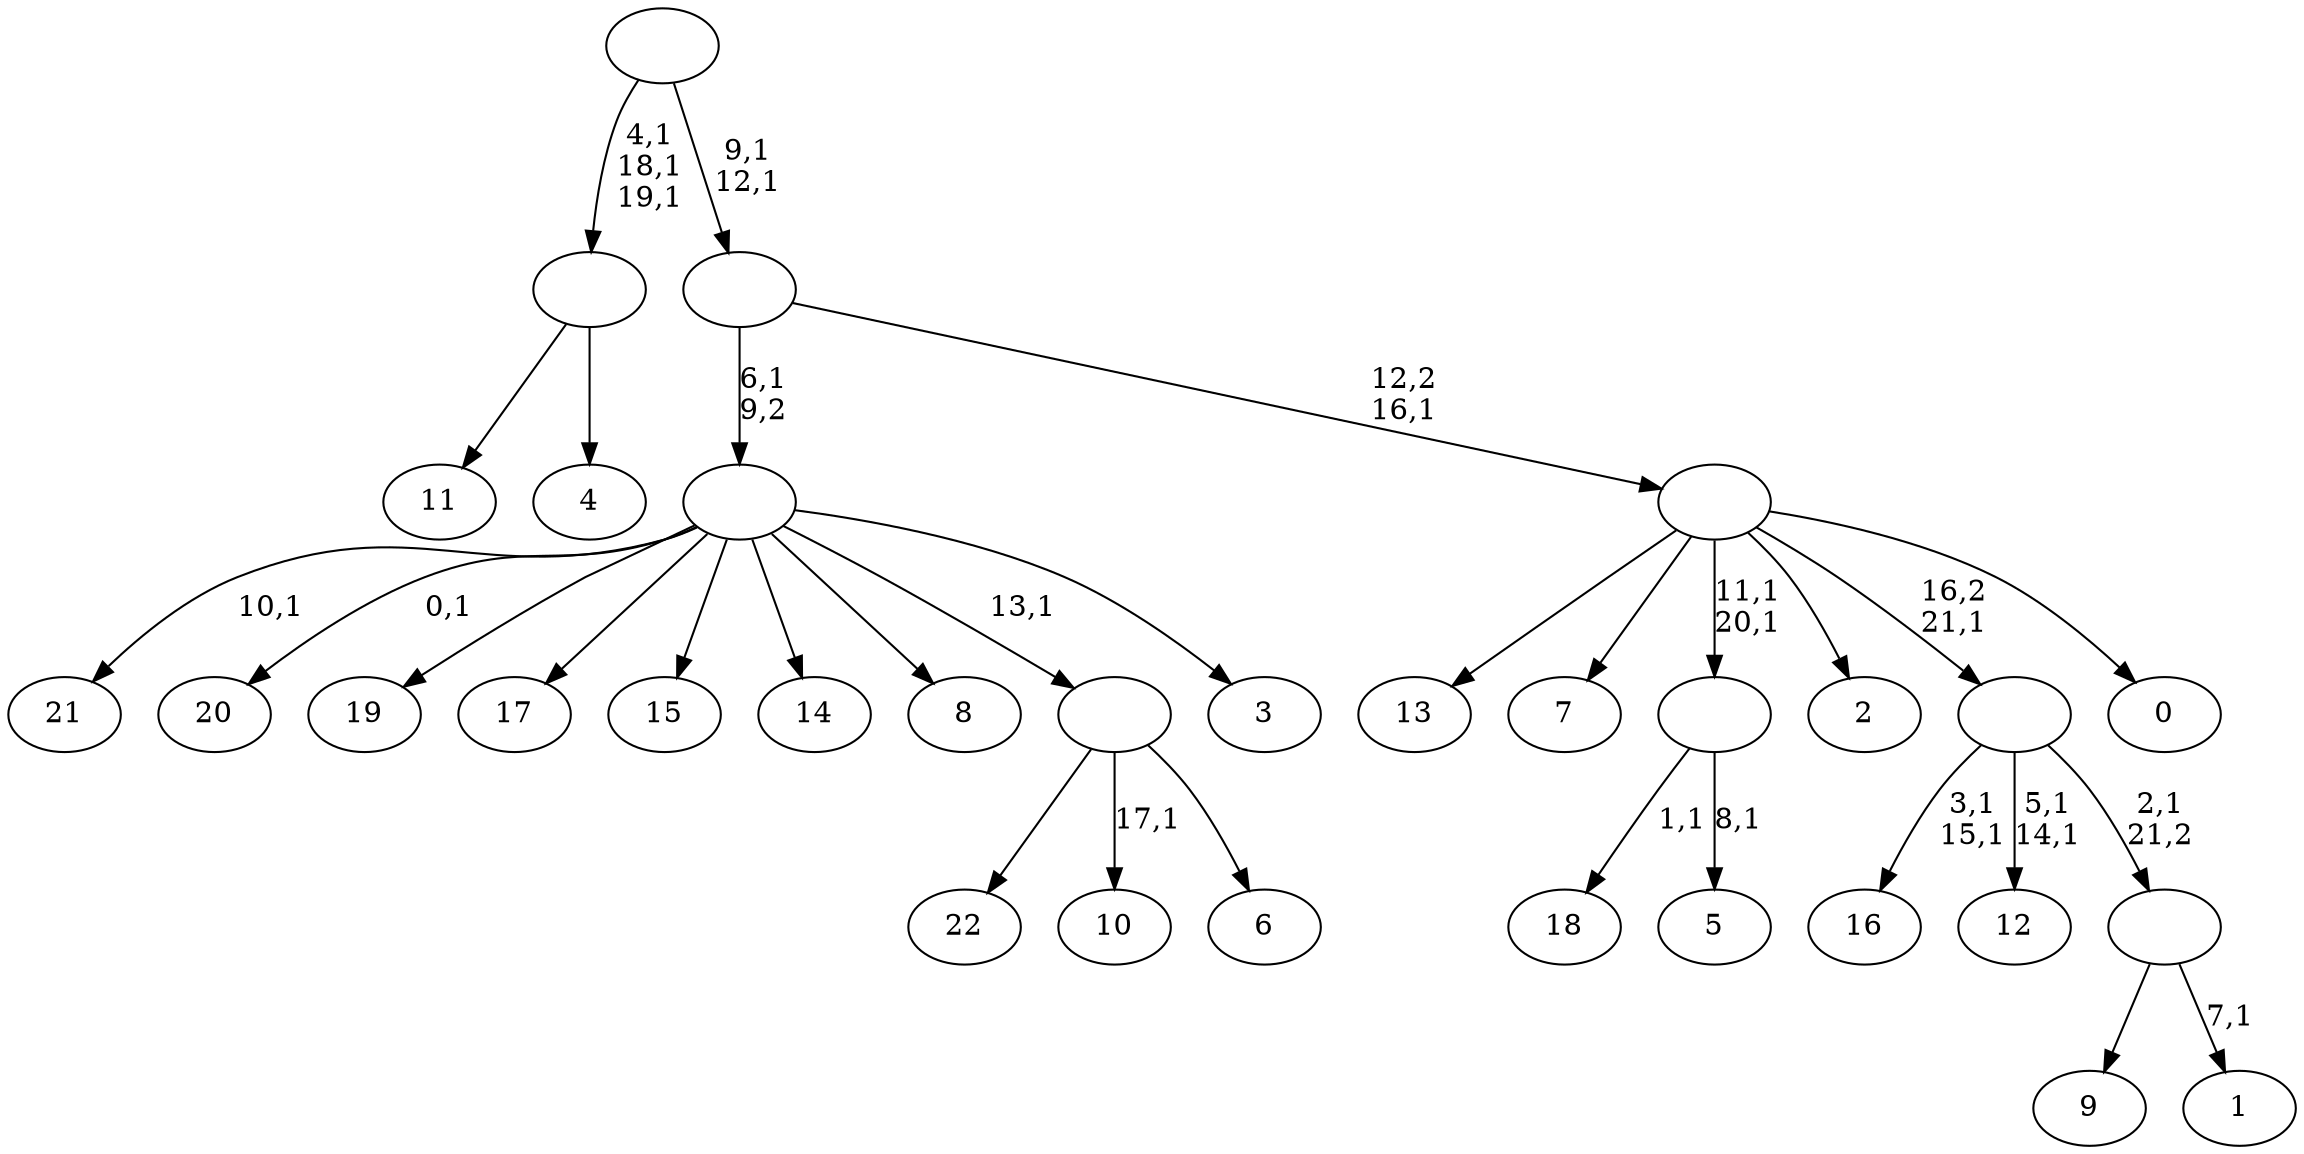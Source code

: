 digraph T {
	45 [label="22"]
	44 [label="21"]
	42 [label="20"]
	40 [label="19"]
	39 [label="18"]
	37 [label="17"]
	36 [label="16"]
	33 [label="15"]
	32 [label="14"]
	31 [label="13"]
	30 [label="12"]
	27 [label="11"]
	26 [label="10"]
	24 [label="9"]
	23 [label="8"]
	22 [label="7"]
	21 [label="6"]
	20 [label=""]
	19 [label="5"]
	17 [label=""]
	15 [label="4"]
	14 [label=""]
	11 [label="3"]
	10 [label=""]
	9 [label="2"]
	8 [label="1"]
	6 [label=""]
	5 [label=""]
	4 [label="0"]
	3 [label=""]
	2 [label=""]
	0 [label=""]
	20 -> 26 [label="17,1"]
	20 -> 45 [label=""]
	20 -> 21 [label=""]
	17 -> 19 [label="8,1"]
	17 -> 39 [label="1,1"]
	14 -> 27 [label=""]
	14 -> 15 [label=""]
	10 -> 42 [label="0,1"]
	10 -> 44 [label="10,1"]
	10 -> 40 [label=""]
	10 -> 37 [label=""]
	10 -> 33 [label=""]
	10 -> 32 [label=""]
	10 -> 23 [label=""]
	10 -> 20 [label="13,1"]
	10 -> 11 [label=""]
	6 -> 8 [label="7,1"]
	6 -> 24 [label=""]
	5 -> 30 [label="5,1\n14,1"]
	5 -> 36 [label="3,1\n15,1"]
	5 -> 6 [label="2,1\n21,2"]
	3 -> 17 [label="11,1\n20,1"]
	3 -> 31 [label=""]
	3 -> 22 [label=""]
	3 -> 9 [label=""]
	3 -> 5 [label="16,2\n21,1"]
	3 -> 4 [label=""]
	2 -> 10 [label="6,1\n9,2"]
	2 -> 3 [label="12,2\n16,1"]
	0 -> 2 [label="9,1\n12,1"]
	0 -> 14 [label="4,1\n18,1\n19,1"]
}
